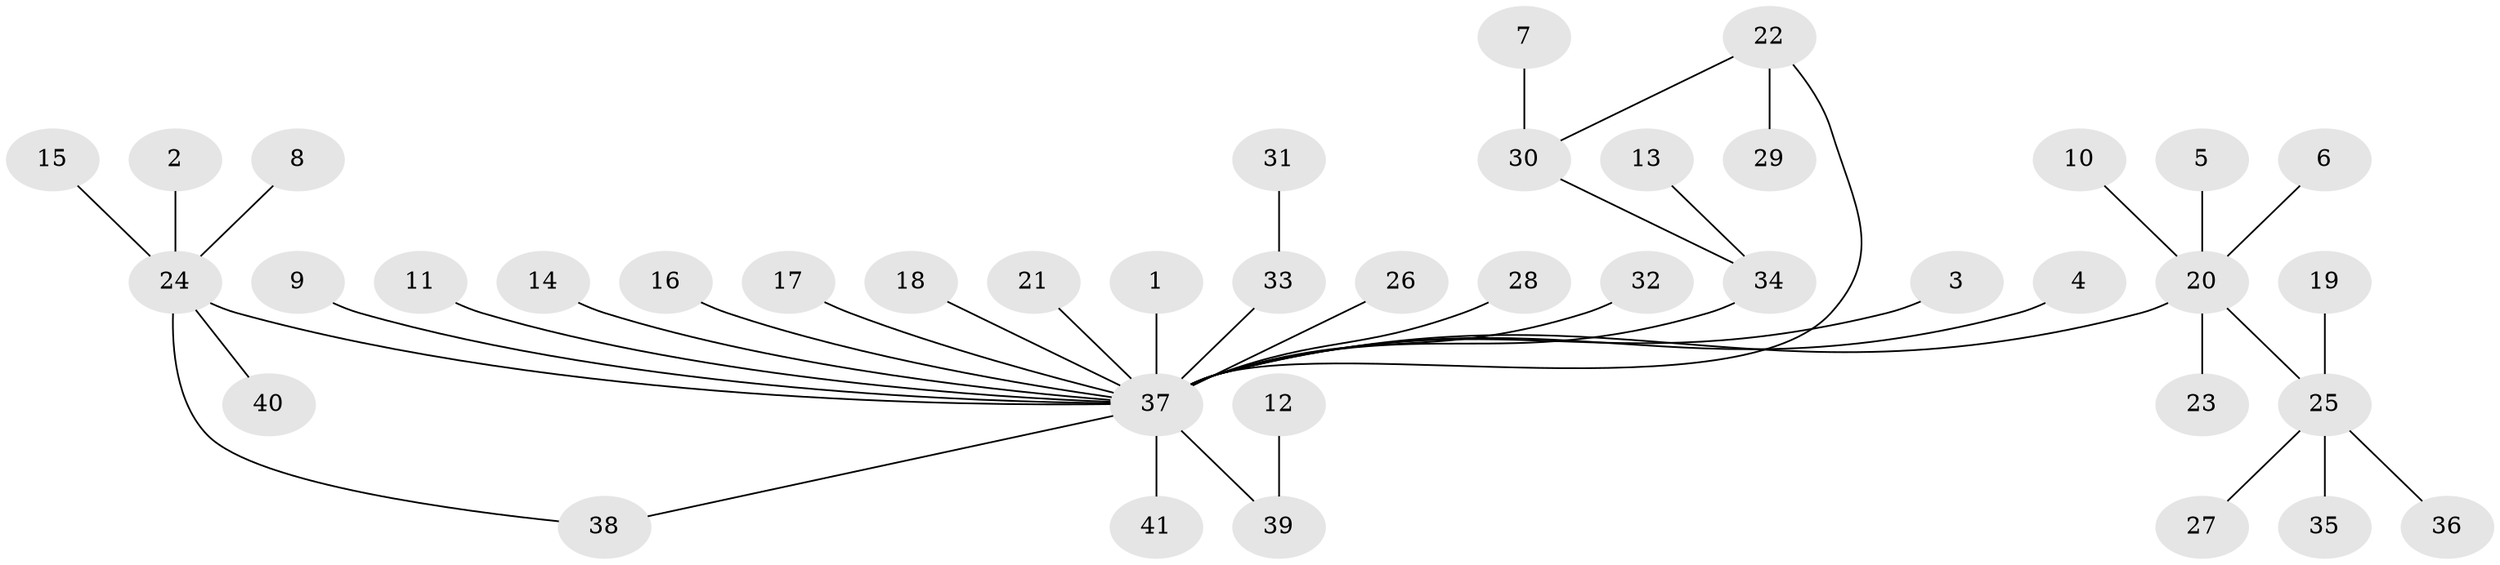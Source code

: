 // original degree distribution, {5: 0.025, 21: 0.0125, 4: 0.05, 1: 0.625, 2: 0.15, 3: 0.1125, 8: 0.0125, 6: 0.0125}
// Generated by graph-tools (version 1.1) at 2025/49/03/09/25 03:49:58]
// undirected, 41 vertices, 42 edges
graph export_dot {
graph [start="1"]
  node [color=gray90,style=filled];
  1;
  2;
  3;
  4;
  5;
  6;
  7;
  8;
  9;
  10;
  11;
  12;
  13;
  14;
  15;
  16;
  17;
  18;
  19;
  20;
  21;
  22;
  23;
  24;
  25;
  26;
  27;
  28;
  29;
  30;
  31;
  32;
  33;
  34;
  35;
  36;
  37;
  38;
  39;
  40;
  41;
  1 -- 37 [weight=1.0];
  2 -- 24 [weight=1.0];
  3 -- 37 [weight=1.0];
  4 -- 37 [weight=1.0];
  5 -- 20 [weight=1.0];
  6 -- 20 [weight=1.0];
  7 -- 30 [weight=1.0];
  8 -- 24 [weight=1.0];
  9 -- 37 [weight=1.0];
  10 -- 20 [weight=1.0];
  11 -- 37 [weight=1.0];
  12 -- 39 [weight=1.0];
  13 -- 34 [weight=1.0];
  14 -- 37 [weight=1.0];
  15 -- 24 [weight=1.0];
  16 -- 37 [weight=1.0];
  17 -- 37 [weight=1.0];
  18 -- 37 [weight=1.0];
  19 -- 25 [weight=1.0];
  20 -- 23 [weight=1.0];
  20 -- 25 [weight=1.0];
  20 -- 37 [weight=1.0];
  21 -- 37 [weight=1.0];
  22 -- 29 [weight=1.0];
  22 -- 30 [weight=1.0];
  22 -- 37 [weight=1.0];
  24 -- 37 [weight=1.0];
  24 -- 38 [weight=1.0];
  24 -- 40 [weight=1.0];
  25 -- 27 [weight=1.0];
  25 -- 35 [weight=1.0];
  25 -- 36 [weight=1.0];
  26 -- 37 [weight=1.0];
  28 -- 37 [weight=1.0];
  30 -- 34 [weight=1.0];
  31 -- 33 [weight=1.0];
  32 -- 37 [weight=1.0];
  33 -- 37 [weight=1.0];
  34 -- 37 [weight=1.0];
  37 -- 38 [weight=1.0];
  37 -- 39 [weight=1.0];
  37 -- 41 [weight=1.0];
}

